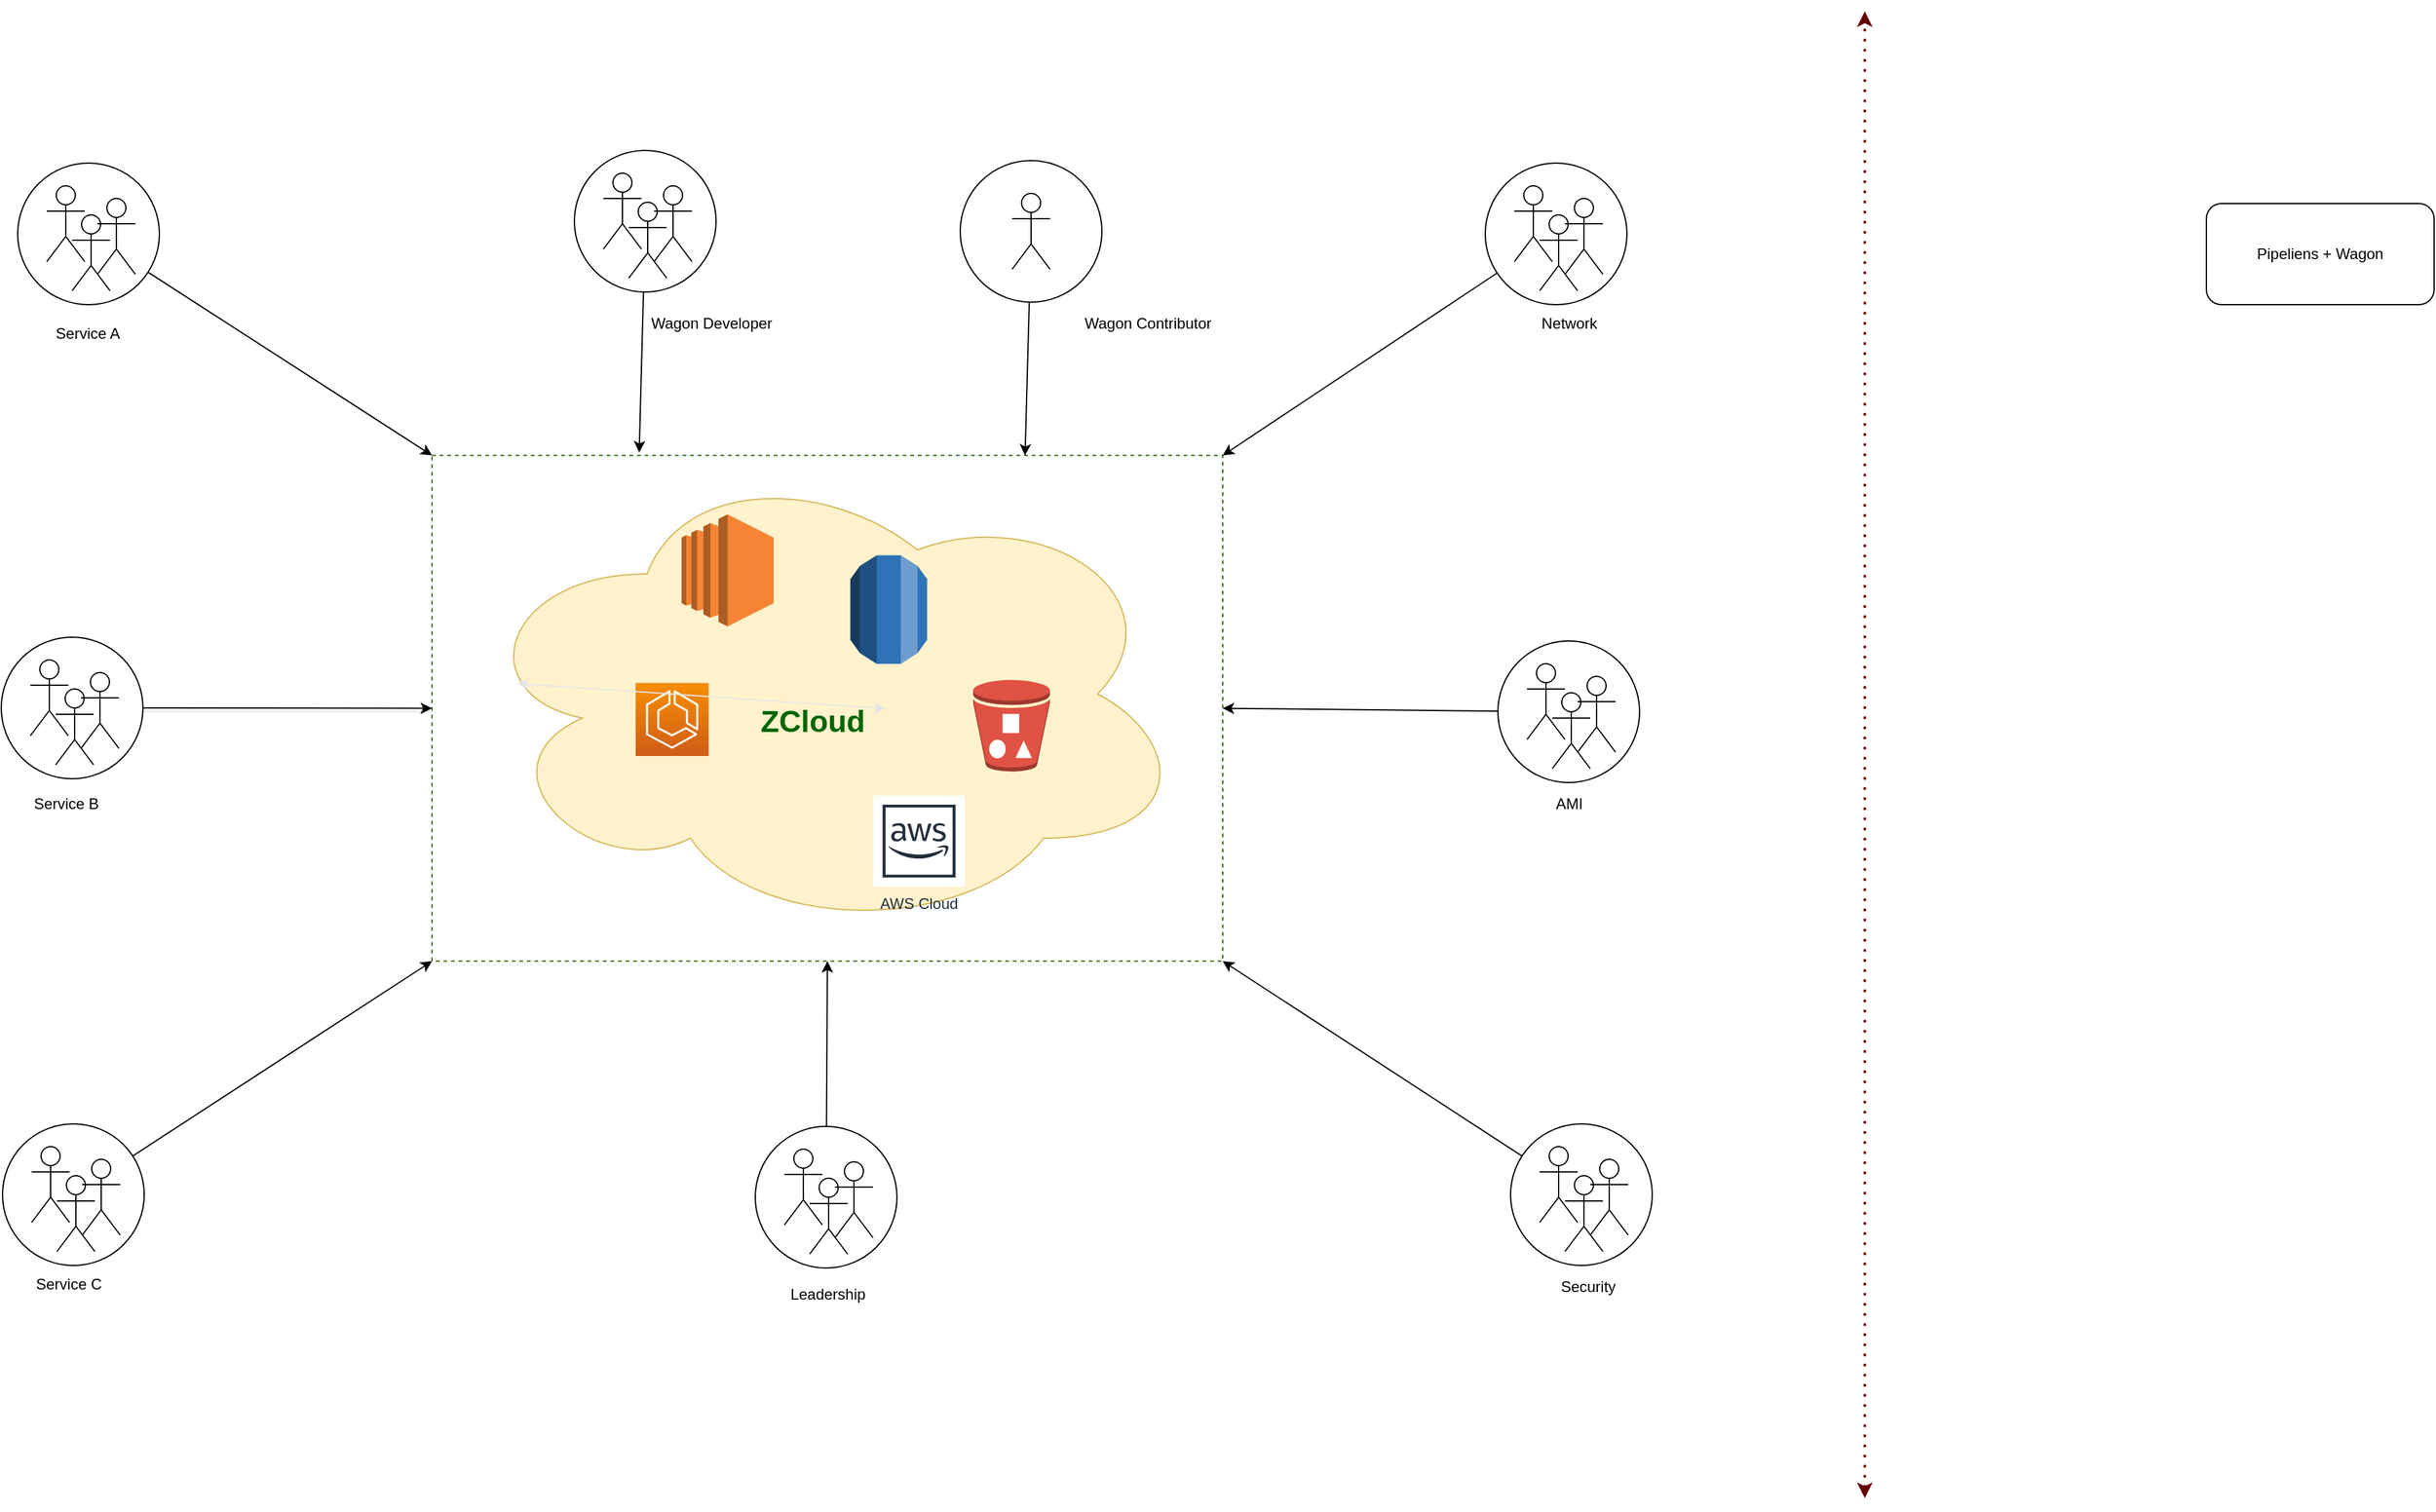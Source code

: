 <mxfile version="23.1.1" type="github">
  <diagram name="Page-1" id="8EdlpMxALrFfVQjvrNC_">
    <mxGraphModel dx="2954" dy="1121" grid="1" gridSize="10" guides="1" tooltips="1" connect="1" arrows="1" fold="1" page="1" pageScale="1" pageWidth="850" pageHeight="1100" math="0" shadow="0">
      <root>
        <mxCell id="0" />
        <mxCell id="1" parent="0" />
        <mxCell id="54KrkxWT26yLG8-wknio-8" style="edgeStyle=none;rounded=0;orthogonalLoop=1;jettySize=auto;html=1;entryX=0;entryY=0.5;entryDx=0;entryDy=0;fontSize=24;fontColor=#006600;startArrow=classic;startFill=1;strokeColor=#E6E6E6;" edge="1" parent="1">
          <mxGeometry relative="1" as="geometry">
            <mxPoint x="553" y="674" as="targetPoint" />
            <mxPoint x="230" y="674" as="sourcePoint" />
          </mxGeometry>
        </mxCell>
        <mxCell id="54KrkxWT26yLG8-wknio-120" value="" style="endArrow=classic;dashed=1;html=1;dashPattern=1 3;strokeWidth=2;rounded=0;startArrow=classic;startFill=1;endFill=1;strokeColor=#660000;" edge="1" parent="1">
          <mxGeometry width="50" height="50" relative="1" as="geometry">
            <mxPoint x="1640" y="1296" as="sourcePoint" />
            <mxPoint x="1640" y="120" as="targetPoint" />
          </mxGeometry>
        </mxCell>
        <mxCell id="54KrkxWT26yLG8-wknio-145" value="" style="group" vertex="1" connectable="0" parent="1">
          <mxGeometry x="535" y="470" width="597.5" height="401.26" as="geometry" />
        </mxCell>
        <mxCell id="54KrkxWT26yLG8-wknio-218" value="" style="rounded=0;whiteSpace=wrap;html=1;dashed=1;strokeColor=#336600;" vertex="1" parent="54KrkxWT26yLG8-wknio-145">
          <mxGeometry x="-27.5" y="1.26" width="625" height="400" as="geometry" />
        </mxCell>
        <mxCell id="54KrkxWT26yLG8-wknio-11" value="" style="ellipse;shape=cloud;whiteSpace=wrap;html=1;fillColor=#fff2cc;strokeColor=#d6b656;" vertex="1" parent="54KrkxWT26yLG8-wknio-145">
          <mxGeometry width="570" height="380" as="geometry" />
        </mxCell>
        <mxCell id="54KrkxWT26yLG8-wknio-144" value="" style="group" vertex="1" connectable="0" parent="54KrkxWT26yLG8-wknio-145">
          <mxGeometry x="133.404" y="47.852" width="327.447" height="306.815" as="geometry" />
        </mxCell>
        <mxCell id="54KrkxWT26yLG8-wknio-20" value="ZCloud" style="text;html=1;align=center;verticalAlign=middle;resizable=0;points=[];autosize=1;strokeColor=none;fillColor=none;fontSize=24;fontStyle=1;fontColor=#006600;" vertex="1" parent="54KrkxWT26yLG8-wknio-144">
          <mxGeometry x="84.894" y="144.611" width="110" height="40" as="geometry" />
        </mxCell>
        <mxCell id="54KrkxWT26yLG8-wknio-22" value="" style="sketch=0;points=[[0,0,0],[0.25,0,0],[0.5,0,0],[0.75,0,0],[1,0,0],[0,1,0],[0.25,1,0],[0.5,1,0],[0.75,1,0],[1,1,0],[0,0.25,0],[0,0.5,0],[0,0.75,0],[1,0.25,0],[1,0.5,0],[1,0.75,0]];outlineConnect=0;fontColor=#232F3E;gradientColor=#F78E04;gradientDirection=north;fillColor=#D05C17;strokeColor=#ffffff;dashed=0;verticalLabelPosition=bottom;verticalAlign=top;align=center;html=1;fontSize=12;fontStyle=0;aspect=fixed;shape=mxgraph.aws4.resourceIcon;resIcon=mxgraph.aws4.ecs;" vertex="1" parent="54KrkxWT26yLG8-wknio-144">
          <mxGeometry y="133.352" width="57.739" height="57.739" as="geometry" />
        </mxCell>
        <mxCell id="54KrkxWT26yLG8-wknio-23" value="" style="outlineConnect=0;dashed=0;verticalLabelPosition=bottom;verticalAlign=top;align=center;html=1;shape=mxgraph.aws3.bucket_with_objects;fillColor=#E05243;gradientColor=none;" vertex="1" parent="54KrkxWT26yLG8-wknio-144">
          <mxGeometry x="266.809" y="130.889" width="60.638" height="72.481" as="geometry" />
        </mxCell>
        <mxCell id="54KrkxWT26yLG8-wknio-24" value="" style="outlineConnect=0;dashed=0;verticalLabelPosition=bottom;verticalAlign=top;align=center;html=1;shape=mxgraph.aws3.rds;fillColor=#2E73B8;gradientColor=none;" vertex="1" parent="54KrkxWT26yLG8-wknio-144">
          <mxGeometry x="169.787" y="32.37" width="60.638" height="85.852" as="geometry" />
        </mxCell>
        <mxCell id="54KrkxWT26yLG8-wknio-25" value="" style="outlineConnect=0;dashed=0;verticalLabelPosition=bottom;verticalAlign=top;align=center;html=1;shape=mxgraph.aws3.ec2;fillColor=#F58534;gradientColor=none;" vertex="1" parent="54KrkxWT26yLG8-wknio-144">
          <mxGeometry x="36.383" width="72.766" height="88.667" as="geometry" />
        </mxCell>
        <mxCell id="54KrkxWT26yLG8-wknio-26" value="AWS Cloud" style="sketch=0;outlineConnect=0;fontColor=#232F3E;gradientColor=none;strokeColor=#232F3E;fillColor=#ffffff;dashed=0;verticalLabelPosition=bottom;verticalAlign=top;align=center;html=1;fontSize=12;fontStyle=0;aspect=fixed;shape=mxgraph.aws4.resourceIcon;resIcon=mxgraph.aws4.aws_cloud;" vertex="1" parent="54KrkxWT26yLG8-wknio-144">
          <mxGeometry x="187.979" y="222.37" width="72.174" height="72.174" as="geometry" />
        </mxCell>
        <mxCell id="54KrkxWT26yLG8-wknio-33" style="edgeStyle=none;rounded=0;orthogonalLoop=1;jettySize=auto;html=1;entryX=0.07;entryY=0.478;entryDx=0;entryDy=0;entryPerimeter=0;fontSize=24;fontColor=#006600;startArrow=classic;startFill=1;strokeColor=#E6E6E6;" edge="1" parent="54KrkxWT26yLG8-wknio-144" target="54KrkxWT26yLG8-wknio-11">
          <mxGeometry relative="1" as="geometry">
            <mxPoint x="197.681" y="153.759" as="sourcePoint" />
          </mxGeometry>
        </mxCell>
        <mxCell id="54KrkxWT26yLG8-wknio-146" value="Pipeliens + Wagon" style="rounded=1;whiteSpace=wrap;html=1;" vertex="1" parent="1">
          <mxGeometry x="1910" y="272" width="180" height="80" as="geometry" />
        </mxCell>
        <mxCell id="54KrkxWT26yLG8-wknio-158" value="" style="group" vertex="1" connectable="0" parent="1">
          <mxGeometry x="180" y="240" width="112" height="112" as="geometry" />
        </mxCell>
        <mxCell id="54KrkxWT26yLG8-wknio-153" value="" style="ellipse;whiteSpace=wrap;html=1;aspect=fixed;" vertex="1" parent="54KrkxWT26yLG8-wknio-158">
          <mxGeometry width="112" height="112" as="geometry" />
        </mxCell>
        <mxCell id="54KrkxWT26yLG8-wknio-148" value="" style="shape=umlActor;verticalLabelPosition=bottom;verticalAlign=top;html=1;outlineConnect=0;" vertex="1" parent="54KrkxWT26yLG8-wknio-158">
          <mxGeometry x="23" y="18" width="30" height="60" as="geometry" />
        </mxCell>
        <mxCell id="54KrkxWT26yLG8-wknio-149" value="" style="shape=umlActor;verticalLabelPosition=bottom;verticalAlign=top;html=1;outlineConnect=0;" vertex="1" parent="54KrkxWT26yLG8-wknio-158">
          <mxGeometry x="43" y="41" width="30" height="60" as="geometry" />
        </mxCell>
        <mxCell id="54KrkxWT26yLG8-wknio-150" value="" style="shape=umlActor;verticalLabelPosition=bottom;verticalAlign=top;html=1;outlineConnect=0;" vertex="1" parent="54KrkxWT26yLG8-wknio-158">
          <mxGeometry x="63" y="28" width="30" height="60" as="geometry" />
        </mxCell>
        <mxCell id="54KrkxWT26yLG8-wknio-159" value="" style="group" vertex="1" connectable="0" parent="1">
          <mxGeometry x="167" y="615" width="112" height="112" as="geometry" />
        </mxCell>
        <mxCell id="54KrkxWT26yLG8-wknio-160" value="" style="ellipse;whiteSpace=wrap;html=1;aspect=fixed;" vertex="1" parent="54KrkxWT26yLG8-wknio-159">
          <mxGeometry width="112" height="112" as="geometry" />
        </mxCell>
        <mxCell id="54KrkxWT26yLG8-wknio-161" value="" style="shape=umlActor;verticalLabelPosition=bottom;verticalAlign=top;html=1;outlineConnect=0;" vertex="1" parent="54KrkxWT26yLG8-wknio-159">
          <mxGeometry x="23" y="18" width="30" height="60" as="geometry" />
        </mxCell>
        <mxCell id="54KrkxWT26yLG8-wknio-162" value="" style="shape=umlActor;verticalLabelPosition=bottom;verticalAlign=top;html=1;outlineConnect=0;" vertex="1" parent="54KrkxWT26yLG8-wknio-159">
          <mxGeometry x="43" y="41" width="30" height="60" as="geometry" />
        </mxCell>
        <mxCell id="54KrkxWT26yLG8-wknio-163" value="" style="shape=umlActor;verticalLabelPosition=bottom;verticalAlign=top;html=1;outlineConnect=0;" vertex="1" parent="54KrkxWT26yLG8-wknio-159">
          <mxGeometry x="63" y="28" width="30" height="60" as="geometry" />
        </mxCell>
        <mxCell id="54KrkxWT26yLG8-wknio-164" value="" style="group" vertex="1" connectable="0" parent="1">
          <mxGeometry x="168" y="1000" width="112" height="112" as="geometry" />
        </mxCell>
        <mxCell id="54KrkxWT26yLG8-wknio-165" value="" style="ellipse;whiteSpace=wrap;html=1;aspect=fixed;" vertex="1" parent="54KrkxWT26yLG8-wknio-164">
          <mxGeometry width="112" height="112" as="geometry" />
        </mxCell>
        <mxCell id="54KrkxWT26yLG8-wknio-166" value="" style="shape=umlActor;verticalLabelPosition=bottom;verticalAlign=top;html=1;outlineConnect=0;" vertex="1" parent="54KrkxWT26yLG8-wknio-164">
          <mxGeometry x="23" y="18" width="30" height="60" as="geometry" />
        </mxCell>
        <mxCell id="54KrkxWT26yLG8-wknio-167" value="" style="shape=umlActor;verticalLabelPosition=bottom;verticalAlign=top;html=1;outlineConnect=0;" vertex="1" parent="54KrkxWT26yLG8-wknio-164">
          <mxGeometry x="43" y="41" width="30" height="60" as="geometry" />
        </mxCell>
        <mxCell id="54KrkxWT26yLG8-wknio-168" value="" style="shape=umlActor;verticalLabelPosition=bottom;verticalAlign=top;html=1;outlineConnect=0;" vertex="1" parent="54KrkxWT26yLG8-wknio-164">
          <mxGeometry x="63" y="28" width="30" height="60" as="geometry" />
        </mxCell>
        <mxCell id="54KrkxWT26yLG8-wknio-169" value="Service A" style="text;html=1;align=center;verticalAlign=middle;resizable=0;points=[];autosize=1;strokeColor=none;fillColor=none;" vertex="1" parent="1">
          <mxGeometry x="200" y="360" width="70" height="30" as="geometry" />
        </mxCell>
        <mxCell id="54KrkxWT26yLG8-wknio-170" value="Service B" style="text;html=1;align=center;verticalAlign=middle;resizable=0;points=[];autosize=1;strokeColor=none;fillColor=none;" vertex="1" parent="1">
          <mxGeometry x="183" y="732" width="70" height="30" as="geometry" />
        </mxCell>
        <mxCell id="54KrkxWT26yLG8-wknio-171" value="Service C" style="text;html=1;align=center;verticalAlign=middle;resizable=0;points=[];autosize=1;strokeColor=none;fillColor=none;" vertex="1" parent="1">
          <mxGeometry x="180" y="1112" width="80" height="30" as="geometry" />
        </mxCell>
        <mxCell id="54KrkxWT26yLG8-wknio-180" value="" style="group" vertex="1" connectable="0" parent="1">
          <mxGeometry x="1340" y="240" width="112" height="112" as="geometry" />
        </mxCell>
        <mxCell id="54KrkxWT26yLG8-wknio-181" value="" style="ellipse;whiteSpace=wrap;html=1;aspect=fixed;" vertex="1" parent="54KrkxWT26yLG8-wknio-180">
          <mxGeometry width="112" height="112" as="geometry" />
        </mxCell>
        <mxCell id="54KrkxWT26yLG8-wknio-182" value="" style="shape=umlActor;verticalLabelPosition=bottom;verticalAlign=top;html=1;outlineConnect=0;" vertex="1" parent="54KrkxWT26yLG8-wknio-180">
          <mxGeometry x="23" y="18" width="30" height="60" as="geometry" />
        </mxCell>
        <mxCell id="54KrkxWT26yLG8-wknio-183" value="" style="shape=umlActor;verticalLabelPosition=bottom;verticalAlign=top;html=1;outlineConnect=0;" vertex="1" parent="54KrkxWT26yLG8-wknio-180">
          <mxGeometry x="43" y="41" width="30" height="60" as="geometry" />
        </mxCell>
        <mxCell id="54KrkxWT26yLG8-wknio-184" value="" style="shape=umlActor;verticalLabelPosition=bottom;verticalAlign=top;html=1;outlineConnect=0;" vertex="1" parent="54KrkxWT26yLG8-wknio-180">
          <mxGeometry x="63" y="28" width="30" height="60" as="geometry" />
        </mxCell>
        <mxCell id="54KrkxWT26yLG8-wknio-185" value="Network" style="text;html=1;align=center;verticalAlign=middle;resizable=0;points=[];autosize=1;strokeColor=none;fillColor=none;" vertex="1" parent="1">
          <mxGeometry x="1371" y="352" width="70" height="30" as="geometry" />
        </mxCell>
        <mxCell id="54KrkxWT26yLG8-wknio-186" value="" style="group" vertex="1" connectable="0" parent="1">
          <mxGeometry x="1360" y="1000" width="112" height="112" as="geometry" />
        </mxCell>
        <mxCell id="54KrkxWT26yLG8-wknio-187" value="" style="ellipse;whiteSpace=wrap;html=1;aspect=fixed;" vertex="1" parent="54KrkxWT26yLG8-wknio-186">
          <mxGeometry width="112" height="112" as="geometry" />
        </mxCell>
        <mxCell id="54KrkxWT26yLG8-wknio-188" value="" style="shape=umlActor;verticalLabelPosition=bottom;verticalAlign=top;html=1;outlineConnect=0;" vertex="1" parent="54KrkxWT26yLG8-wknio-186">
          <mxGeometry x="23" y="18" width="30" height="60" as="geometry" />
        </mxCell>
        <mxCell id="54KrkxWT26yLG8-wknio-189" value="" style="shape=umlActor;verticalLabelPosition=bottom;verticalAlign=top;html=1;outlineConnect=0;" vertex="1" parent="54KrkxWT26yLG8-wknio-186">
          <mxGeometry x="43" y="41" width="30" height="60" as="geometry" />
        </mxCell>
        <mxCell id="54KrkxWT26yLG8-wknio-190" value="" style="shape=umlActor;verticalLabelPosition=bottom;verticalAlign=top;html=1;outlineConnect=0;" vertex="1" parent="54KrkxWT26yLG8-wknio-186">
          <mxGeometry x="63" y="28" width="30" height="60" as="geometry" />
        </mxCell>
        <mxCell id="54KrkxWT26yLG8-wknio-191" value="Security" style="text;html=1;align=center;verticalAlign=middle;resizable=0;points=[];autosize=1;strokeColor=none;fillColor=none;" vertex="1" parent="1">
          <mxGeometry x="1386" y="1114" width="70" height="30" as="geometry" />
        </mxCell>
        <mxCell id="54KrkxWT26yLG8-wknio-192" value="" style="group" vertex="1" connectable="0" parent="1">
          <mxGeometry x="1350" y="618" width="112" height="112" as="geometry" />
        </mxCell>
        <mxCell id="54KrkxWT26yLG8-wknio-193" value="" style="ellipse;whiteSpace=wrap;html=1;aspect=fixed;" vertex="1" parent="54KrkxWT26yLG8-wknio-192">
          <mxGeometry width="112" height="112" as="geometry" />
        </mxCell>
        <mxCell id="54KrkxWT26yLG8-wknio-194" value="" style="shape=umlActor;verticalLabelPosition=bottom;verticalAlign=top;html=1;outlineConnect=0;" vertex="1" parent="54KrkxWT26yLG8-wknio-192">
          <mxGeometry x="23" y="18" width="30" height="60" as="geometry" />
        </mxCell>
        <mxCell id="54KrkxWT26yLG8-wknio-195" value="" style="shape=umlActor;verticalLabelPosition=bottom;verticalAlign=top;html=1;outlineConnect=0;" vertex="1" parent="54KrkxWT26yLG8-wknio-192">
          <mxGeometry x="43" y="41" width="30" height="60" as="geometry" />
        </mxCell>
        <mxCell id="54KrkxWT26yLG8-wknio-196" value="" style="shape=umlActor;verticalLabelPosition=bottom;verticalAlign=top;html=1;outlineConnect=0;" vertex="1" parent="54KrkxWT26yLG8-wknio-192">
          <mxGeometry x="63" y="28" width="30" height="60" as="geometry" />
        </mxCell>
        <mxCell id="54KrkxWT26yLG8-wknio-197" value="AMI" style="text;html=1;align=center;verticalAlign=middle;resizable=0;points=[];autosize=1;strokeColor=none;fillColor=none;" vertex="1" parent="1">
          <mxGeometry x="1386" y="732" width="40" height="30" as="geometry" />
        </mxCell>
        <mxCell id="54KrkxWT26yLG8-wknio-198" value="" style="group" vertex="1" connectable="0" parent="1">
          <mxGeometry x="620" y="230" width="112" height="112" as="geometry" />
        </mxCell>
        <mxCell id="54KrkxWT26yLG8-wknio-199" value="" style="ellipse;whiteSpace=wrap;html=1;aspect=fixed;" vertex="1" parent="54KrkxWT26yLG8-wknio-198">
          <mxGeometry width="112" height="112" as="geometry" />
        </mxCell>
        <mxCell id="54KrkxWT26yLG8-wknio-200" value="" style="shape=umlActor;verticalLabelPosition=bottom;verticalAlign=top;html=1;outlineConnect=0;" vertex="1" parent="54KrkxWT26yLG8-wknio-198">
          <mxGeometry x="23" y="18" width="30" height="60" as="geometry" />
        </mxCell>
        <mxCell id="54KrkxWT26yLG8-wknio-201" value="" style="shape=umlActor;verticalLabelPosition=bottom;verticalAlign=top;html=1;outlineConnect=0;" vertex="1" parent="54KrkxWT26yLG8-wknio-198">
          <mxGeometry x="43" y="41" width="30" height="60" as="geometry" />
        </mxCell>
        <mxCell id="54KrkxWT26yLG8-wknio-202" value="" style="shape=umlActor;verticalLabelPosition=bottom;verticalAlign=top;html=1;outlineConnect=0;" vertex="1" parent="54KrkxWT26yLG8-wknio-198">
          <mxGeometry x="63" y="28" width="30" height="60" as="geometry" />
        </mxCell>
        <mxCell id="54KrkxWT26yLG8-wknio-209" value="" style="group" vertex="1" connectable="0" parent="1">
          <mxGeometry x="763" y="1002" width="112" height="112" as="geometry" />
        </mxCell>
        <mxCell id="54KrkxWT26yLG8-wknio-210" value="" style="ellipse;whiteSpace=wrap;html=1;aspect=fixed;" vertex="1" parent="54KrkxWT26yLG8-wknio-209">
          <mxGeometry width="112" height="112" as="geometry" />
        </mxCell>
        <mxCell id="54KrkxWT26yLG8-wknio-211" value="" style="shape=umlActor;verticalLabelPosition=bottom;verticalAlign=top;html=1;outlineConnect=0;" vertex="1" parent="54KrkxWT26yLG8-wknio-209">
          <mxGeometry x="23" y="18" width="30" height="60" as="geometry" />
        </mxCell>
        <mxCell id="54KrkxWT26yLG8-wknio-212" value="" style="shape=umlActor;verticalLabelPosition=bottom;verticalAlign=top;html=1;outlineConnect=0;" vertex="1" parent="54KrkxWT26yLG8-wknio-209">
          <mxGeometry x="43" y="41" width="30" height="60" as="geometry" />
        </mxCell>
        <mxCell id="54KrkxWT26yLG8-wknio-213" value="" style="shape=umlActor;verticalLabelPosition=bottom;verticalAlign=top;html=1;outlineConnect=0;" vertex="1" parent="54KrkxWT26yLG8-wknio-209">
          <mxGeometry x="63" y="28" width="30" height="60" as="geometry" />
        </mxCell>
        <mxCell id="54KrkxWT26yLG8-wknio-219" style="edgeStyle=none;rounded=0;orthogonalLoop=1;jettySize=auto;html=1;entryX=0;entryY=0;entryDx=0;entryDy=0;" edge="1" parent="1" source="54KrkxWT26yLG8-wknio-153" target="54KrkxWT26yLG8-wknio-218">
          <mxGeometry relative="1" as="geometry" />
        </mxCell>
        <mxCell id="54KrkxWT26yLG8-wknio-220" style="edgeStyle=none;rounded=0;orthogonalLoop=1;jettySize=auto;html=1;entryX=0;entryY=0.5;entryDx=0;entryDy=0;" edge="1" parent="1" source="54KrkxWT26yLG8-wknio-160" target="54KrkxWT26yLG8-wknio-218">
          <mxGeometry relative="1" as="geometry" />
        </mxCell>
        <mxCell id="54KrkxWT26yLG8-wknio-221" style="edgeStyle=none;rounded=0;orthogonalLoop=1;jettySize=auto;html=1;entryX=0;entryY=1;entryDx=0;entryDy=0;" edge="1" parent="1" source="54KrkxWT26yLG8-wknio-165" target="54KrkxWT26yLG8-wknio-218">
          <mxGeometry relative="1" as="geometry" />
        </mxCell>
        <mxCell id="54KrkxWT26yLG8-wknio-222" style="edgeStyle=none;rounded=0;orthogonalLoop=1;jettySize=auto;html=1;entryX=0.5;entryY=1;entryDx=0;entryDy=0;" edge="1" parent="1" source="54KrkxWT26yLG8-wknio-210" target="54KrkxWT26yLG8-wknio-218">
          <mxGeometry relative="1" as="geometry" />
        </mxCell>
        <mxCell id="54KrkxWT26yLG8-wknio-223" style="edgeStyle=none;rounded=0;orthogonalLoop=1;jettySize=auto;html=1;entryX=1;entryY=1;entryDx=0;entryDy=0;" edge="1" parent="1" source="54KrkxWT26yLG8-wknio-187" target="54KrkxWT26yLG8-wknio-218">
          <mxGeometry relative="1" as="geometry" />
        </mxCell>
        <mxCell id="54KrkxWT26yLG8-wknio-224" style="edgeStyle=none;rounded=0;orthogonalLoop=1;jettySize=auto;html=1;entryX=1;entryY=0.5;entryDx=0;entryDy=0;" edge="1" parent="1" source="54KrkxWT26yLG8-wknio-193" target="54KrkxWT26yLG8-wknio-218">
          <mxGeometry relative="1" as="geometry" />
        </mxCell>
        <mxCell id="54KrkxWT26yLG8-wknio-225" style="edgeStyle=none;rounded=0;orthogonalLoop=1;jettySize=auto;html=1;entryX=1;entryY=0;entryDx=0;entryDy=0;" edge="1" parent="1" source="54KrkxWT26yLG8-wknio-181" target="54KrkxWT26yLG8-wknio-218">
          <mxGeometry relative="1" as="geometry" />
        </mxCell>
        <mxCell id="54KrkxWT26yLG8-wknio-226" style="edgeStyle=none;rounded=0;orthogonalLoop=1;jettySize=auto;html=1;entryX=0.262;entryY=-0.006;entryDx=0;entryDy=0;entryPerimeter=0;" edge="1" parent="1" source="54KrkxWT26yLG8-wknio-199" target="54KrkxWT26yLG8-wknio-218">
          <mxGeometry relative="1" as="geometry" />
        </mxCell>
        <mxCell id="54KrkxWT26yLG8-wknio-227" style="edgeStyle=none;rounded=0;orthogonalLoop=1;jettySize=auto;html=1;entryX=0.75;entryY=0;entryDx=0;entryDy=0;" edge="1" parent="1" source="54KrkxWT26yLG8-wknio-205" target="54KrkxWT26yLG8-wknio-218">
          <mxGeometry relative="1" as="geometry" />
        </mxCell>
        <mxCell id="54KrkxWT26yLG8-wknio-228" value="Leadership" style="text;html=1;align=center;verticalAlign=middle;resizable=0;points=[];autosize=1;strokeColor=none;fillColor=none;" vertex="1" parent="1">
          <mxGeometry x="780" y="1120" width="80" height="30" as="geometry" />
        </mxCell>
        <mxCell id="54KrkxWT26yLG8-wknio-229" value="" style="group" vertex="1" connectable="0" parent="1">
          <mxGeometry x="875" y="238" width="162" height="157" as="geometry" />
        </mxCell>
        <mxCell id="54KrkxWT26yLG8-wknio-204" value="" style="group" vertex="1" connectable="0" parent="54KrkxWT26yLG8-wknio-229">
          <mxGeometry x="50" width="112" height="112" as="geometry" />
        </mxCell>
        <mxCell id="54KrkxWT26yLG8-wknio-205" value="" style="ellipse;whiteSpace=wrap;html=1;aspect=fixed;" vertex="1" parent="54KrkxWT26yLG8-wknio-204">
          <mxGeometry width="112" height="112" as="geometry" />
        </mxCell>
        <mxCell id="54KrkxWT26yLG8-wknio-206" value="" style="shape=umlActor;verticalLabelPosition=bottom;verticalAlign=top;html=1;outlineConnect=0;" vertex="1" parent="54KrkxWT26yLG8-wknio-204">
          <mxGeometry x="41" y="26" width="30" height="60" as="geometry" />
        </mxCell>
        <mxCell id="54KrkxWT26yLG8-wknio-230" value="Wagon Developer" style="text;html=1;align=center;verticalAlign=middle;resizable=0;points=[];autosize=1;strokeColor=none;fillColor=none;" vertex="1" parent="1">
          <mxGeometry x="668" y="352" width="120" height="30" as="geometry" />
        </mxCell>
        <mxCell id="54KrkxWT26yLG8-wknio-231" value="Wagon Contributor" style="text;html=1;align=center;verticalAlign=middle;resizable=0;points=[];autosize=1;strokeColor=none;fillColor=none;" vertex="1" parent="1">
          <mxGeometry x="1012.5" y="352" width="120" height="30" as="geometry" />
        </mxCell>
      </root>
    </mxGraphModel>
  </diagram>
</mxfile>

